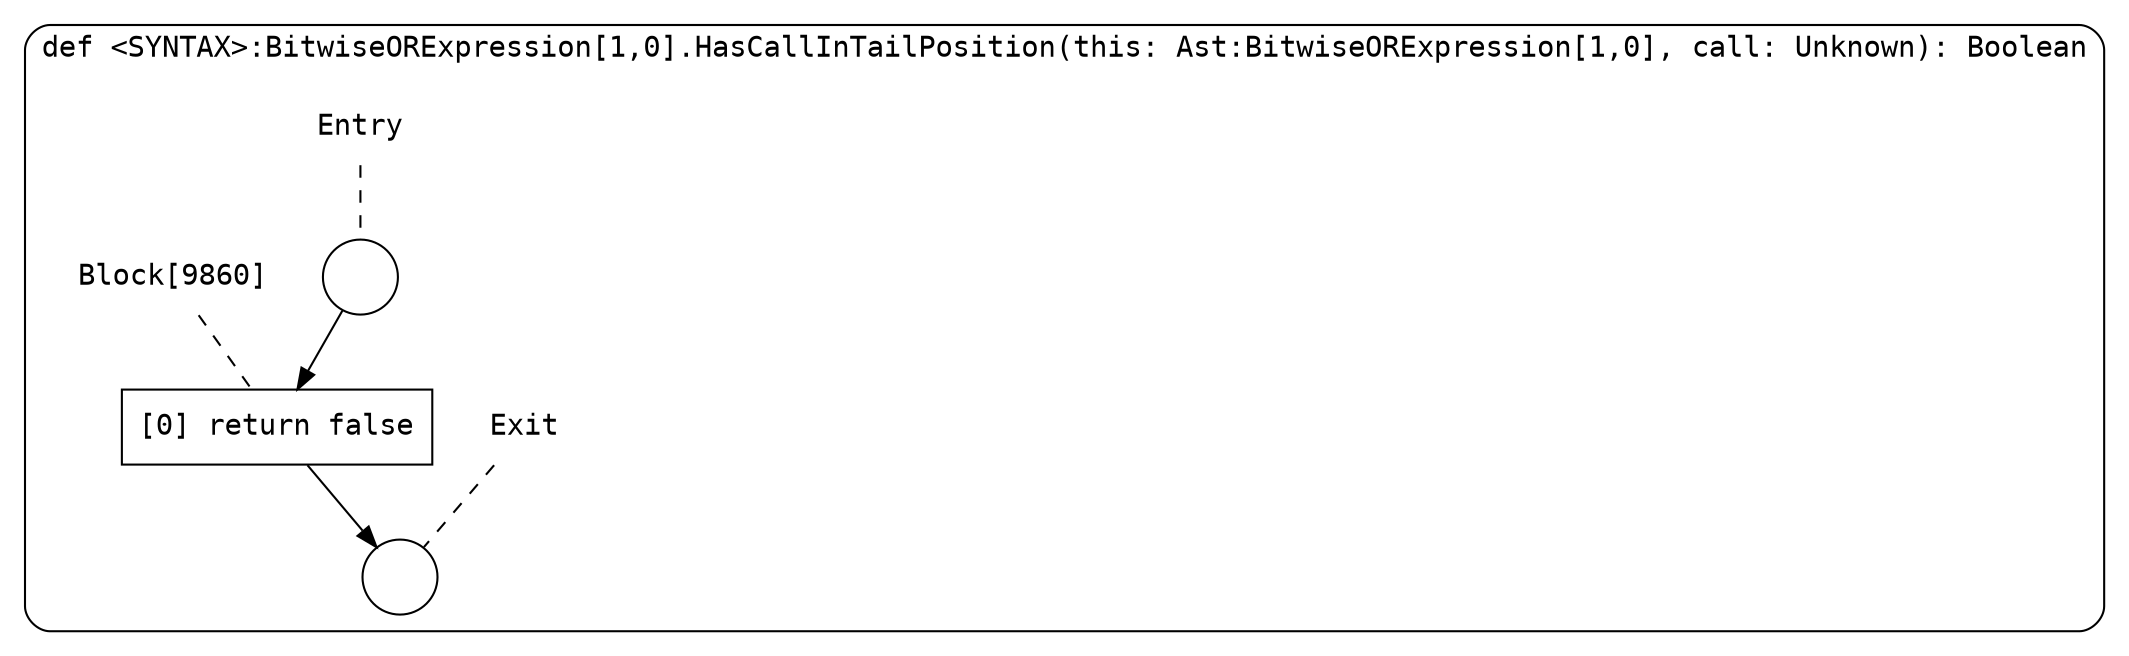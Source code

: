 digraph {
  graph [fontname = "Consolas"]
  node [fontname = "Consolas"]
  edge [fontname = "Consolas"]
  subgraph cluster1787 {
    label = "def <SYNTAX>:BitwiseORExpression[1,0].HasCallInTailPosition(this: Ast:BitwiseORExpression[1,0], call: Unknown): Boolean"
    style = rounded
    cluster1787_entry_name [shape=none, label=<<font color="black">Entry</font>>]
    cluster1787_entry_name -> cluster1787_entry [arrowhead=none, color="black", style=dashed]
    cluster1787_entry [shape=circle label=" " color="black" fillcolor="white" style=filled]
    cluster1787_entry -> node9860 [color="black"]
    cluster1787_exit_name [shape=none, label=<<font color="black">Exit</font>>]
    cluster1787_exit_name -> cluster1787_exit [arrowhead=none, color="black", style=dashed]
    cluster1787_exit [shape=circle label=" " color="black" fillcolor="white" style=filled]
    node9860_name [shape=none, label=<<font color="black">Block[9860]</font>>]
    node9860_name -> node9860 [arrowhead=none, color="black", style=dashed]
    node9860 [shape=box, label=<<font color="black">[0] return false<BR ALIGN="LEFT"/></font>> color="black" fillcolor="white", style=filled]
    node9860 -> cluster1787_exit [color="black"]
  }
}